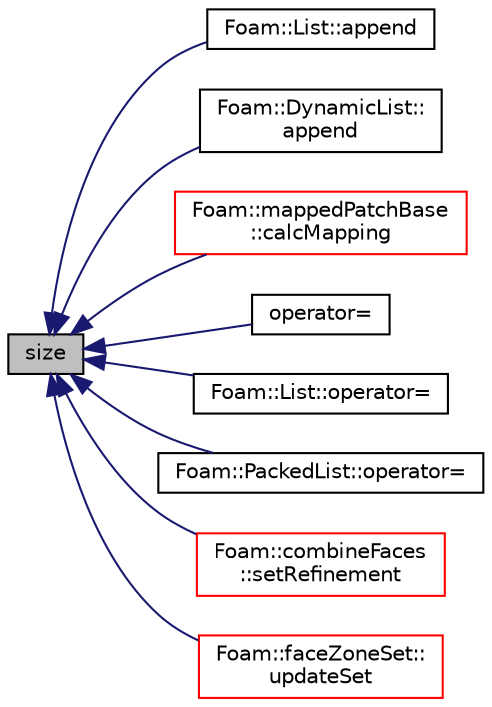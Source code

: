 digraph "size"
{
  bgcolor="transparent";
  edge [fontname="Helvetica",fontsize="10",labelfontname="Helvetica",labelfontsize="10"];
  node [fontname="Helvetica",fontsize="10",shape=record];
  rankdir="LR";
  Node1 [label="size",height=0.2,width=0.4,color="black", fillcolor="grey75", style="filled", fontcolor="black"];
  Node1 -> Node2 [dir="back",color="midnightblue",fontsize="10",style="solid",fontname="Helvetica"];
  Node2 [label="Foam::List::append",height=0.2,width=0.4,color="black",URL="$a01366.html#aadbc672b74ab7f3d279e4e92a447f2ea",tooltip="Append a UIndirectList at the end of this list. "];
  Node1 -> Node3 [dir="back",color="midnightblue",fontsize="10",style="solid",fontname="Helvetica"];
  Node3 [label="Foam::DynamicList::\lappend",height=0.2,width=0.4,color="black",URL="$a00604.html#ae5e044ce7bf5c3fbd6ace649eb511428",tooltip="Append a UIndirectList at the end of this list. "];
  Node1 -> Node4 [dir="back",color="midnightblue",fontsize="10",style="solid",fontname="Helvetica"];
  Node4 [label="Foam::mappedPatchBase\l::calcMapping",height=0.2,width=0.4,color="red",URL="$a01423.html#a855421729b0363f1d9b0341a153f12b1",tooltip="Calculate mapping. "];
  Node1 -> Node5 [dir="back",color="midnightblue",fontsize="10",style="solid",fontname="Helvetica"];
  Node5 [label="operator=",height=0.2,width=0.4,color="black",URL="$a02747.html#a4241f45e3948cf10d0e63391007f91cf",tooltip="Assignment from UIndirectList of addressed elements. "];
  Node1 -> Node6 [dir="back",color="midnightblue",fontsize="10",style="solid",fontname="Helvetica"];
  Node6 [label="Foam::List::operator=",height=0.2,width=0.4,color="black",URL="$a01366.html#a4241f45e3948cf10d0e63391007f91cf",tooltip="Assignment from UIndirectList operator. Takes linear time. "];
  Node1 -> Node7 [dir="back",color="midnightblue",fontsize="10",style="solid",fontname="Helvetica"];
  Node7 [label="Foam::PackedList::operator=",height=0.2,width=0.4,color="black",URL="$a01762.html#a97a17e3893eece614413a34a7cb5ee12",tooltip="Assignment operator. "];
  Node1 -> Node8 [dir="back",color="midnightblue",fontsize="10",style="solid",fontname="Helvetica"];
  Node8 [label="Foam::combineFaces\l::setRefinement",height=0.2,width=0.4,color="red",URL="$a00319.html#a67d2bb0d6cac2b27ae250df417ef6942",tooltip="Play commands into polyTopoChange to combine faces. Gets. "];
  Node1 -> Node9 [dir="back",color="midnightblue",fontsize="10",style="solid",fontname="Helvetica"];
  Node9 [label="Foam::faceZoneSet::\lupdateSet",height=0.2,width=0.4,color="red",URL="$a00744.html#afc9e2e914d3928dd7281d2ac71452052",tooltip="Sort addressing and make faceSet part consistent with addressing. "];
}
